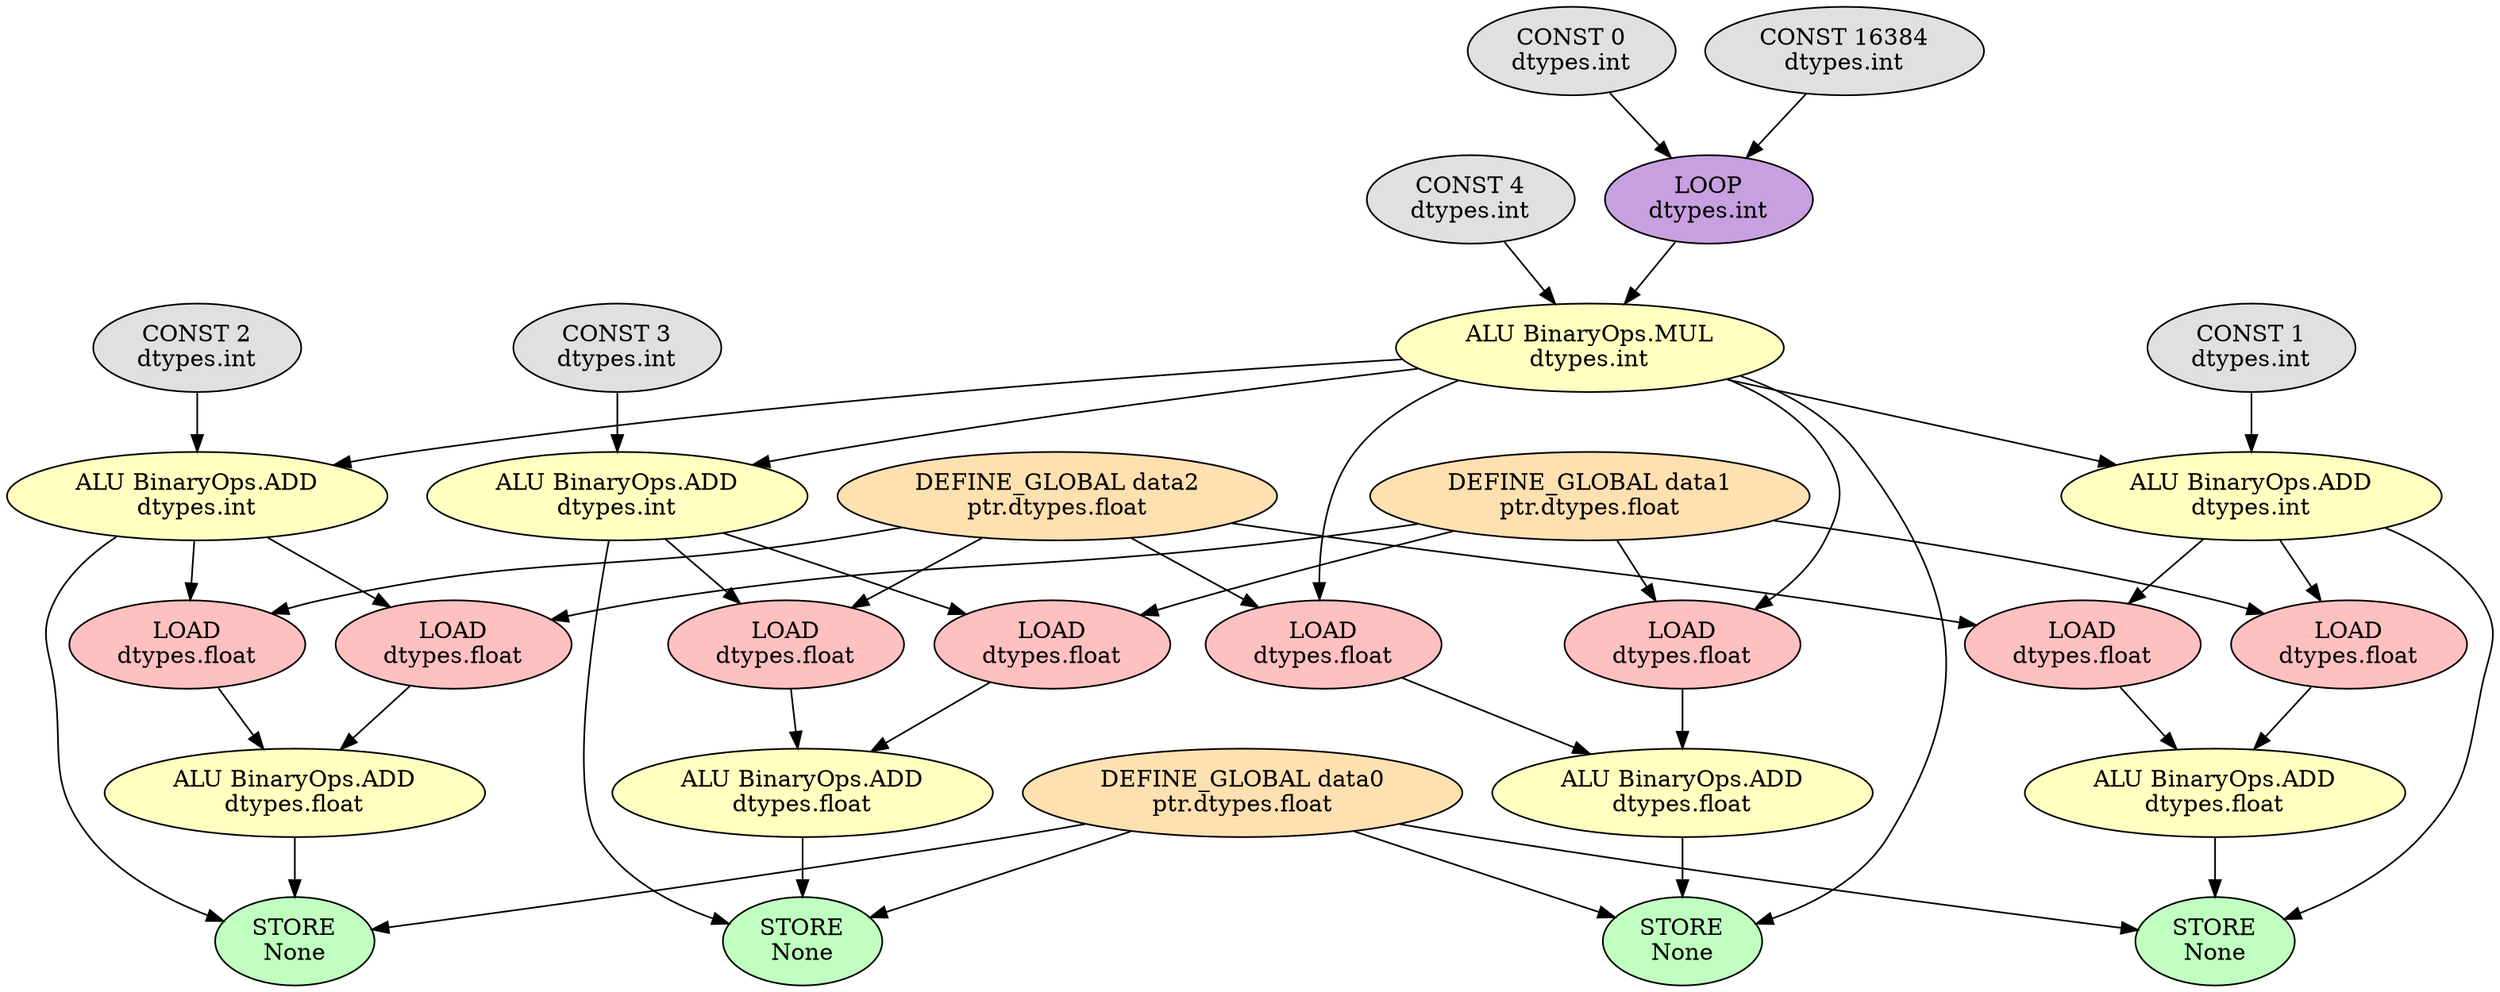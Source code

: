 strict digraph  {
0 [fillcolor="#ffe0b0", label="DEFINE_GLOBAL data0\nptr.dtypes.float", style=filled];
1 [fillcolor="#ffe0b0", label="DEFINE_GLOBAL data1\nptr.dtypes.float", style=filled];
2 [fillcolor="#ffe0b0", label="DEFINE_GLOBAL data2\nptr.dtypes.float", style=filled];
3 [fillcolor="#e0e0e0", label="CONST 0\ndtypes.int", style=filled];
4 [fillcolor="#e0e0e0", label="CONST 16384\ndtypes.int", style=filled];
5 [fillcolor="#e0e0e0", label="CONST 4\ndtypes.int", style=filled];
6 [fillcolor="#e0e0e0", label="CONST 1\ndtypes.int", style=filled];
7 [fillcolor="#e0e0e0", label="CONST 2\ndtypes.int", style=filled];
8 [fillcolor="#e0e0e0", label="CONST 3\ndtypes.int", style=filled];
9 [fillcolor="#c8a0e0", label="LOOP\ndtypes.int", style=filled];
10 [fillcolor="#ffffc0", label="ALU BinaryOps.MUL\ndtypes.int", style=filled];
11 [fillcolor="#ffc0c0", label="LOAD\ndtypes.float", style=filled];
12 [fillcolor="#ffffc0", label="ALU BinaryOps.ADD\ndtypes.int", style=filled];
13 [fillcolor="#ffc0c0", label="LOAD\ndtypes.float", style=filled];
14 [fillcolor="#ffffc0", label="ALU BinaryOps.ADD\ndtypes.int", style=filled];
15 [fillcolor="#ffc0c0", label="LOAD\ndtypes.float", style=filled];
16 [fillcolor="#ffffc0", label="ALU BinaryOps.ADD\ndtypes.int", style=filled];
17 [fillcolor="#ffc0c0", label="LOAD\ndtypes.float", style=filled];
18 [fillcolor="#ffc0c0", label="LOAD\ndtypes.float", style=filled];
19 [fillcolor="#ffc0c0", label="LOAD\ndtypes.float", style=filled];
20 [fillcolor="#ffc0c0", label="LOAD\ndtypes.float", style=filled];
21 [fillcolor="#ffc0c0", label="LOAD\ndtypes.float", style=filled];
22 [fillcolor="#ffffc0", label="ALU BinaryOps.ADD\ndtypes.float", style=filled];
23 [fillcolor="#ffffc0", label="ALU BinaryOps.ADD\ndtypes.float", style=filled];
24 [fillcolor="#ffffc0", label="ALU BinaryOps.ADD\ndtypes.float", style=filled];
25 [fillcolor="#ffffc0", label="ALU BinaryOps.ADD\ndtypes.float", style=filled];
26 [fillcolor="#c0ffc0", label="STORE\nNone", style=filled];
27 [fillcolor="#c0ffc0", label="STORE\nNone", style=filled];
28 [fillcolor="#c0ffc0", label="STORE\nNone", style=filled];
29 [fillcolor="#c0ffc0", label="STORE\nNone", style=filled];
0 -> 26;
0 -> 27;
0 -> 28;
0 -> 29;
1 -> 11;
1 -> 13;
1 -> 15;
1 -> 17;
2 -> 18;
2 -> 19;
2 -> 20;
2 -> 21;
3 -> 9;
4 -> 9;
5 -> 10;
6 -> 12;
7 -> 14;
8 -> 16;
9 -> 10;
10 -> 11;
10 -> 12;
10 -> 14;
10 -> 16;
10 -> 18;
10 -> 26;
11 -> 22;
12 -> 13;
12 -> 19;
12 -> 27;
13 -> 23;
14 -> 15;
14 -> 20;
14 -> 28;
15 -> 24;
16 -> 17;
16 -> 21;
16 -> 29;
17 -> 25;
18 -> 22;
19 -> 23;
20 -> 24;
21 -> 25;
22 -> 26;
23 -> 27;
24 -> 28;
25 -> 29;
}
